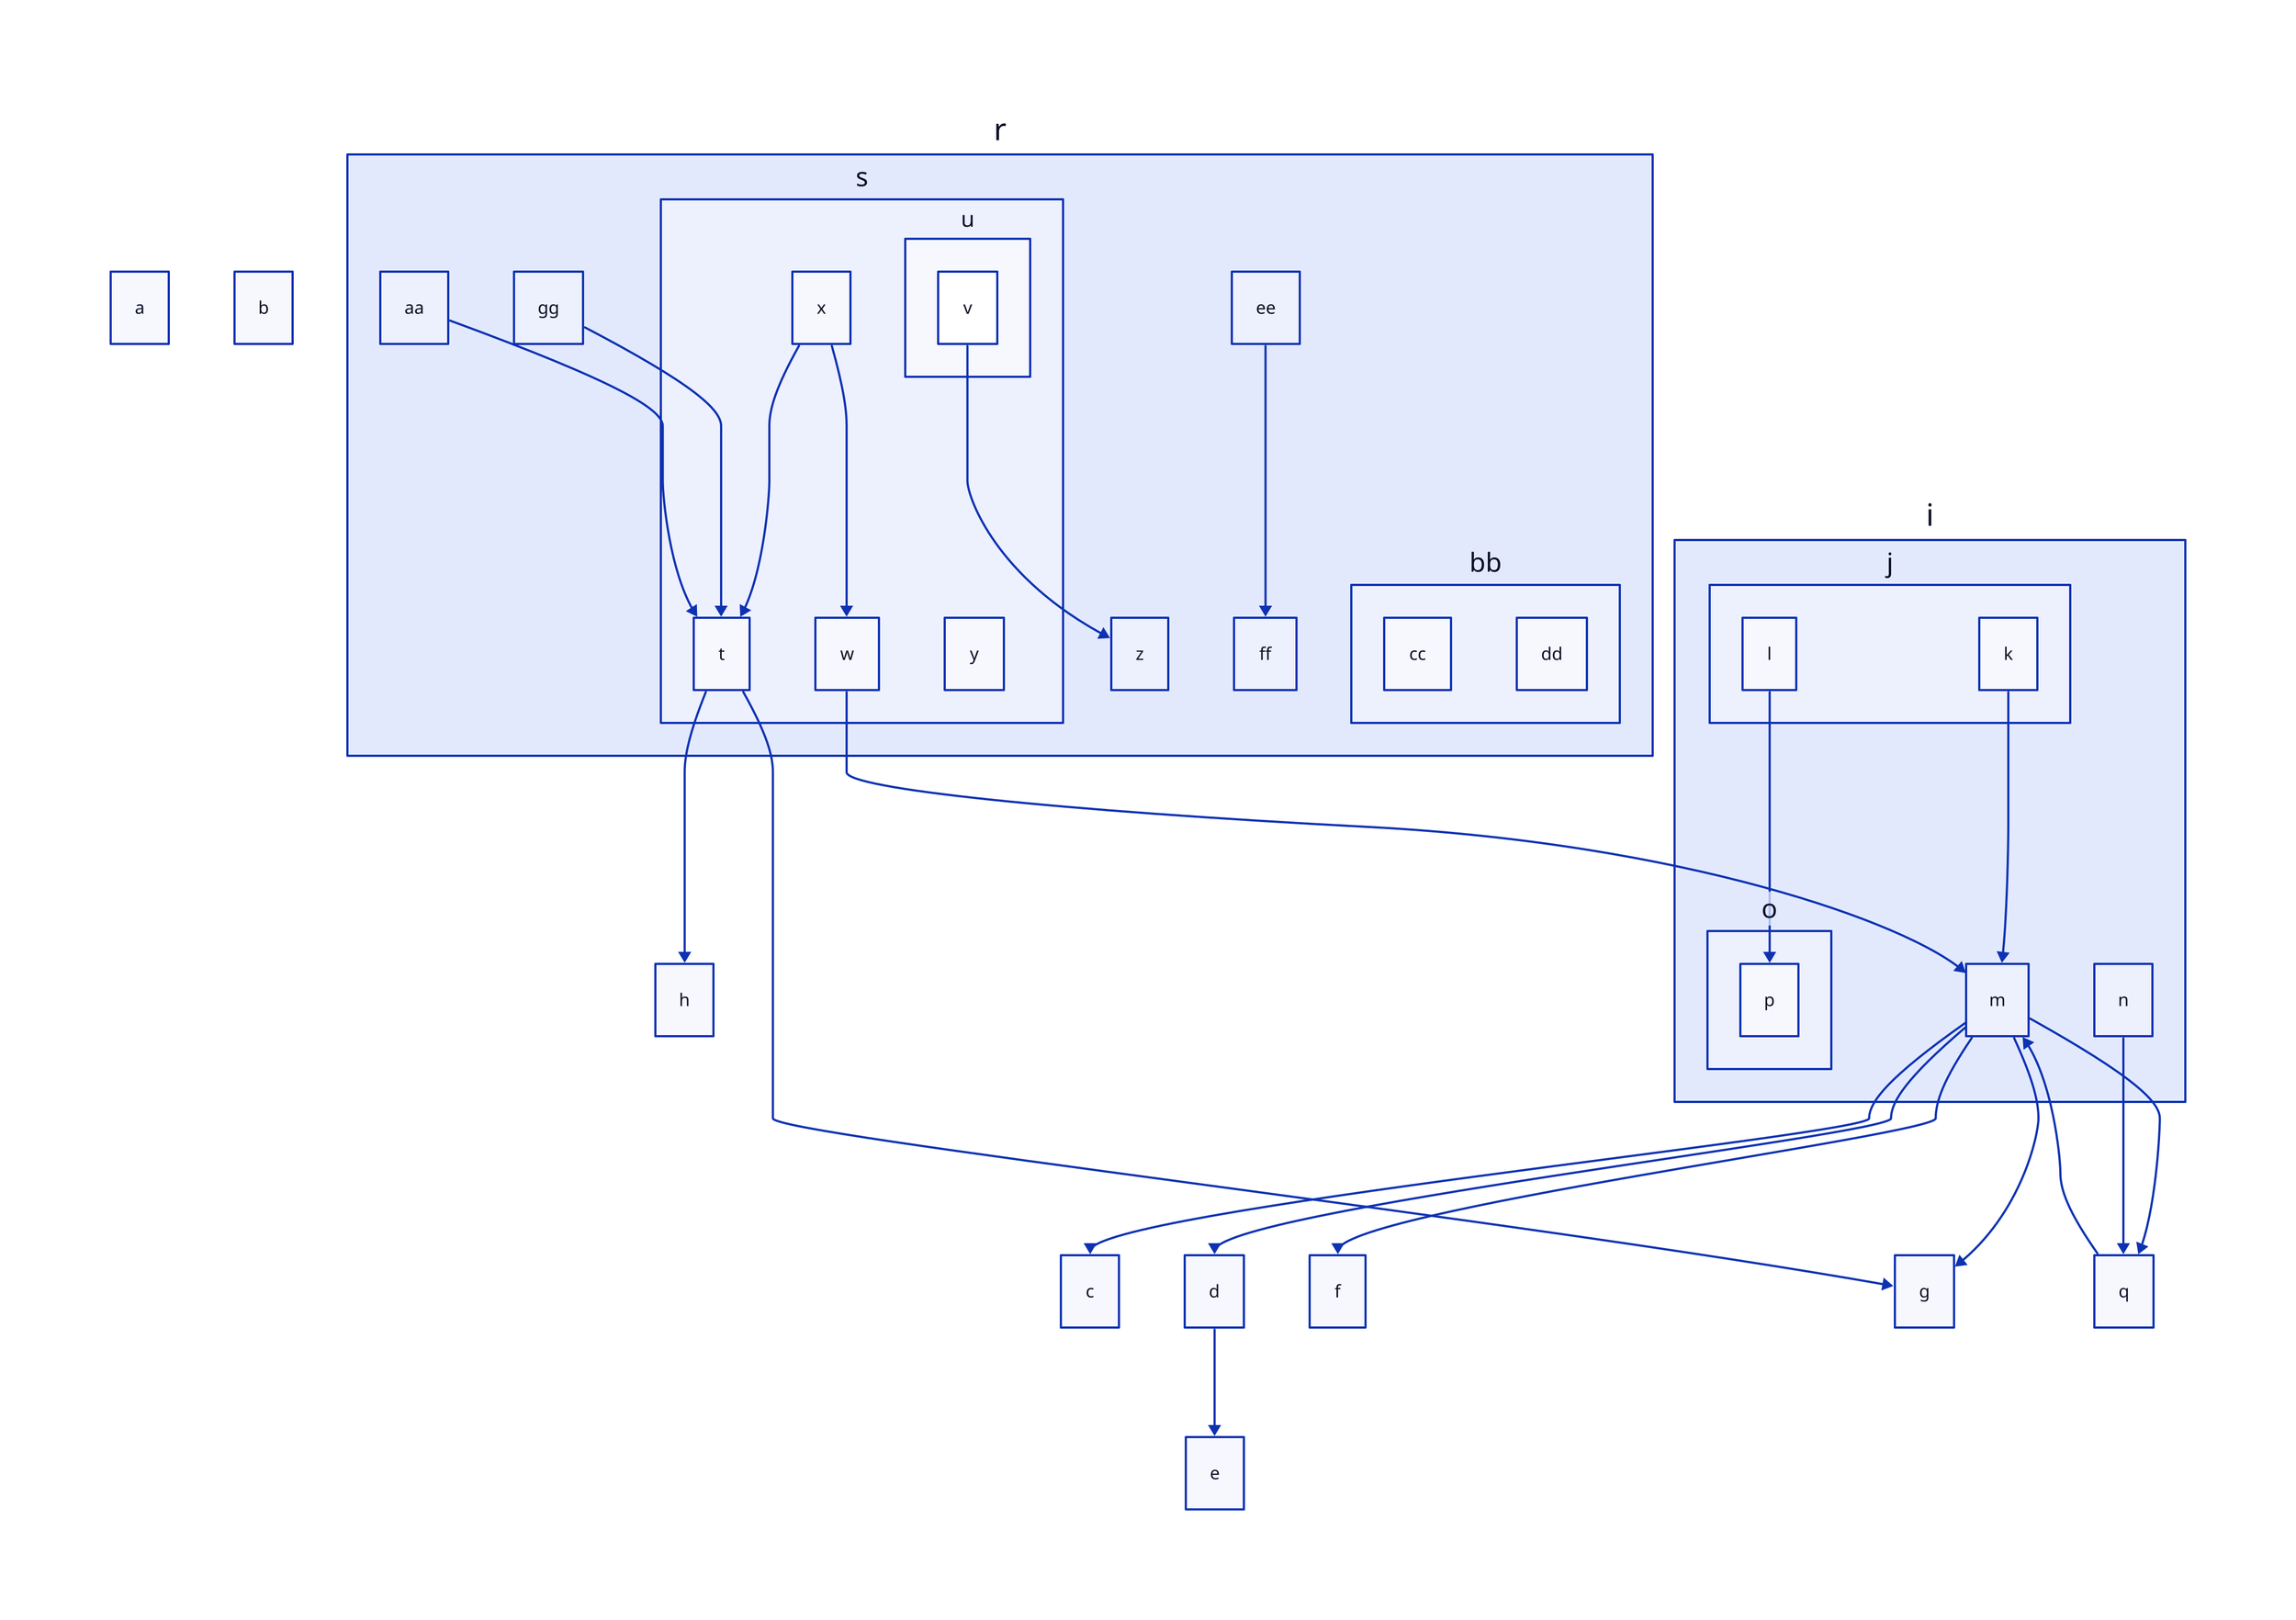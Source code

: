 
a
b
c
d
e
f
g
h
i
i.j
i.j.k
i.j.l
i.m
i.n
i.o
i.o.p
q
r
r.s
r.s.t
r.s.u.v
r.s.w
r.s.x
r.s.y
r.z
r.aa
r.bb
r.bb.cc
r.bb.dd
r.ee
r.ff
r.gg

i.j.k-> i.m
i.j.l-> i.o.p
q-> i.m
i.m-> q
i.n-> q
i.m-> c
i.m-> d
i.m-> g
i.m-> f
d-> e
r.s.x-> r.s.t
r.s.x-> r.s.w
r.gg-> r.s.t
r.s.u.v-> r.z
r.aa-> r.s.t
r.s.w-> i.m
r.s.t-> g
r.s.t-> h
r.ee -> r.ff
